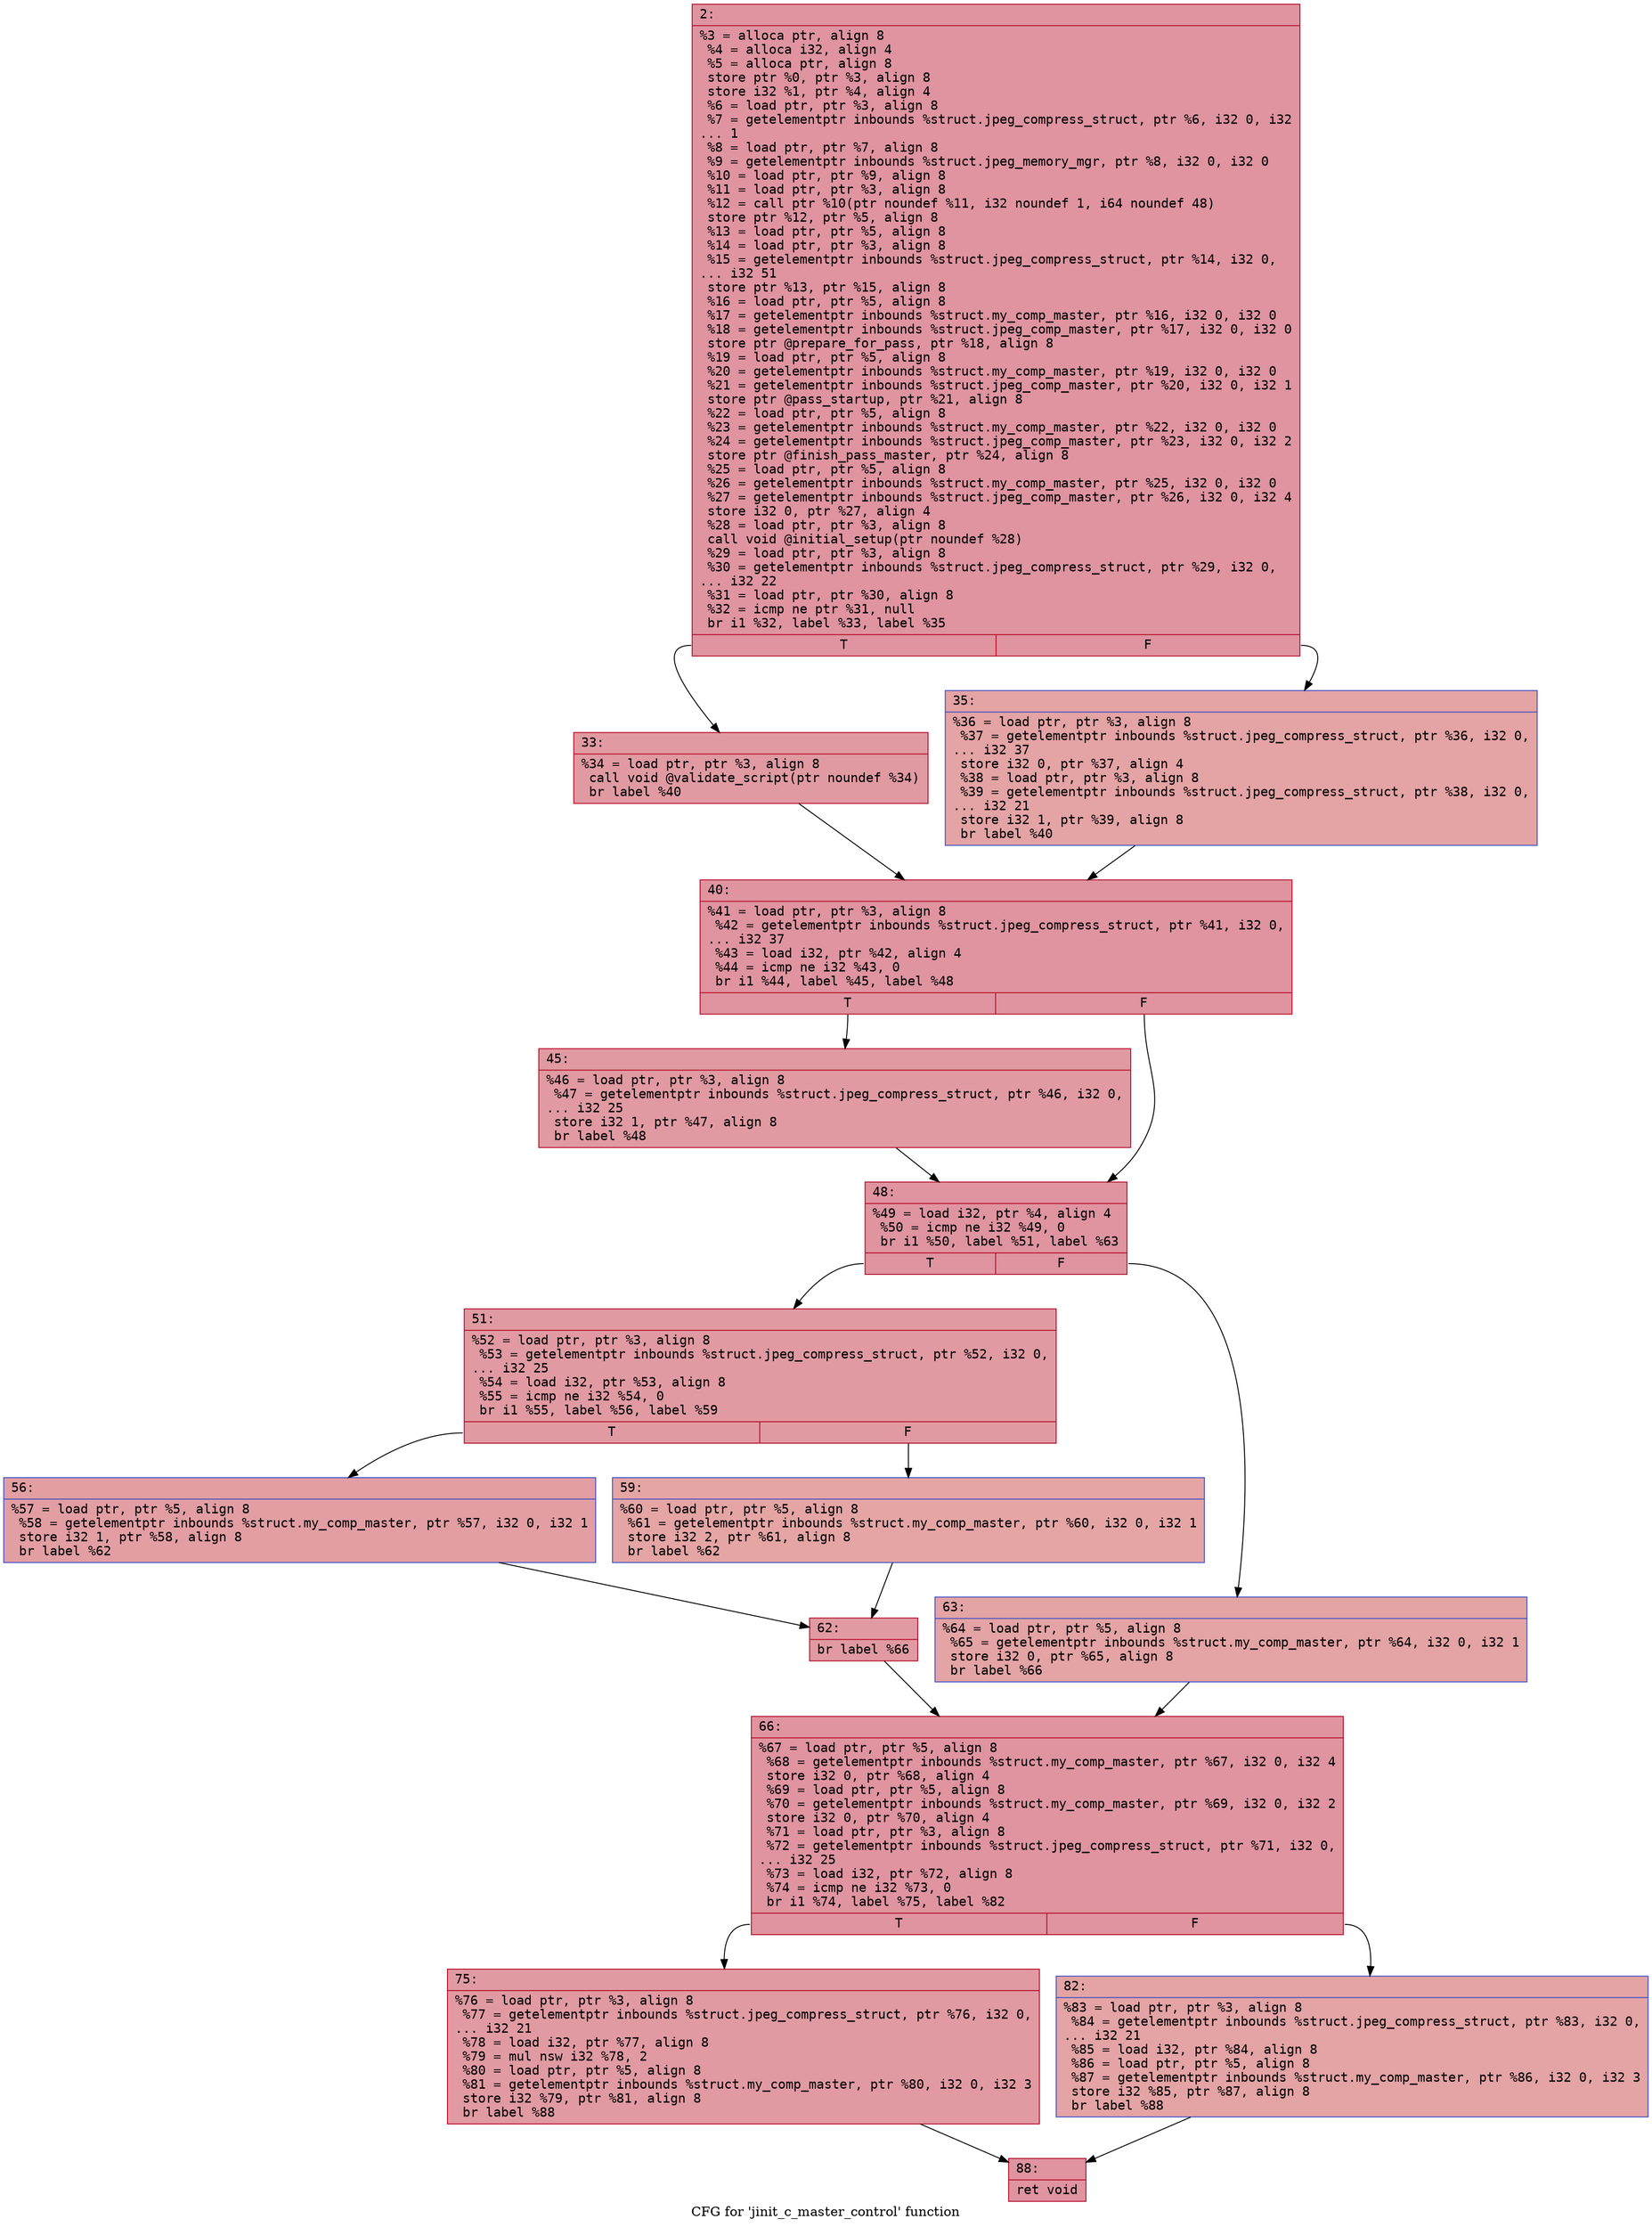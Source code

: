 digraph "CFG for 'jinit_c_master_control' function" {
	label="CFG for 'jinit_c_master_control' function";

	Node0x6000024161c0 [shape=record,color="#b70d28ff", style=filled, fillcolor="#b70d2870" fontname="Courier",label="{2:\l|  %3 = alloca ptr, align 8\l  %4 = alloca i32, align 4\l  %5 = alloca ptr, align 8\l  store ptr %0, ptr %3, align 8\l  store i32 %1, ptr %4, align 4\l  %6 = load ptr, ptr %3, align 8\l  %7 = getelementptr inbounds %struct.jpeg_compress_struct, ptr %6, i32 0, i32\l... 1\l  %8 = load ptr, ptr %7, align 8\l  %9 = getelementptr inbounds %struct.jpeg_memory_mgr, ptr %8, i32 0, i32 0\l  %10 = load ptr, ptr %9, align 8\l  %11 = load ptr, ptr %3, align 8\l  %12 = call ptr %10(ptr noundef %11, i32 noundef 1, i64 noundef 48)\l  store ptr %12, ptr %5, align 8\l  %13 = load ptr, ptr %5, align 8\l  %14 = load ptr, ptr %3, align 8\l  %15 = getelementptr inbounds %struct.jpeg_compress_struct, ptr %14, i32 0,\l... i32 51\l  store ptr %13, ptr %15, align 8\l  %16 = load ptr, ptr %5, align 8\l  %17 = getelementptr inbounds %struct.my_comp_master, ptr %16, i32 0, i32 0\l  %18 = getelementptr inbounds %struct.jpeg_comp_master, ptr %17, i32 0, i32 0\l  store ptr @prepare_for_pass, ptr %18, align 8\l  %19 = load ptr, ptr %5, align 8\l  %20 = getelementptr inbounds %struct.my_comp_master, ptr %19, i32 0, i32 0\l  %21 = getelementptr inbounds %struct.jpeg_comp_master, ptr %20, i32 0, i32 1\l  store ptr @pass_startup, ptr %21, align 8\l  %22 = load ptr, ptr %5, align 8\l  %23 = getelementptr inbounds %struct.my_comp_master, ptr %22, i32 0, i32 0\l  %24 = getelementptr inbounds %struct.jpeg_comp_master, ptr %23, i32 0, i32 2\l  store ptr @finish_pass_master, ptr %24, align 8\l  %25 = load ptr, ptr %5, align 8\l  %26 = getelementptr inbounds %struct.my_comp_master, ptr %25, i32 0, i32 0\l  %27 = getelementptr inbounds %struct.jpeg_comp_master, ptr %26, i32 0, i32 4\l  store i32 0, ptr %27, align 4\l  %28 = load ptr, ptr %3, align 8\l  call void @initial_setup(ptr noundef %28)\l  %29 = load ptr, ptr %3, align 8\l  %30 = getelementptr inbounds %struct.jpeg_compress_struct, ptr %29, i32 0,\l... i32 22\l  %31 = load ptr, ptr %30, align 8\l  %32 = icmp ne ptr %31, null\l  br i1 %32, label %33, label %35\l|{<s0>T|<s1>F}}"];
	Node0x6000024161c0:s0 -> Node0x600002416210[tooltip="2 -> 33\nProbability 62.50%" ];
	Node0x6000024161c0:s1 -> Node0x600002416260[tooltip="2 -> 35\nProbability 37.50%" ];
	Node0x600002416210 [shape=record,color="#b70d28ff", style=filled, fillcolor="#bb1b2c70" fontname="Courier",label="{33:\l|  %34 = load ptr, ptr %3, align 8\l  call void @validate_script(ptr noundef %34)\l  br label %40\l}"];
	Node0x600002416210 -> Node0x6000024162b0[tooltip="33 -> 40\nProbability 100.00%" ];
	Node0x600002416260 [shape=record,color="#3d50c3ff", style=filled, fillcolor="#c32e3170" fontname="Courier",label="{35:\l|  %36 = load ptr, ptr %3, align 8\l  %37 = getelementptr inbounds %struct.jpeg_compress_struct, ptr %36, i32 0,\l... i32 37\l  store i32 0, ptr %37, align 4\l  %38 = load ptr, ptr %3, align 8\l  %39 = getelementptr inbounds %struct.jpeg_compress_struct, ptr %38, i32 0,\l... i32 21\l  store i32 1, ptr %39, align 8\l  br label %40\l}"];
	Node0x600002416260 -> Node0x6000024162b0[tooltip="35 -> 40\nProbability 100.00%" ];
	Node0x6000024162b0 [shape=record,color="#b70d28ff", style=filled, fillcolor="#b70d2870" fontname="Courier",label="{40:\l|  %41 = load ptr, ptr %3, align 8\l  %42 = getelementptr inbounds %struct.jpeg_compress_struct, ptr %41, i32 0,\l... i32 37\l  %43 = load i32, ptr %42, align 4\l  %44 = icmp ne i32 %43, 0\l  br i1 %44, label %45, label %48\l|{<s0>T|<s1>F}}"];
	Node0x6000024162b0:s0 -> Node0x600002416300[tooltip="40 -> 45\nProbability 62.50%" ];
	Node0x6000024162b0:s1 -> Node0x600002416350[tooltip="40 -> 48\nProbability 37.50%" ];
	Node0x600002416300 [shape=record,color="#b70d28ff", style=filled, fillcolor="#bb1b2c70" fontname="Courier",label="{45:\l|  %46 = load ptr, ptr %3, align 8\l  %47 = getelementptr inbounds %struct.jpeg_compress_struct, ptr %46, i32 0,\l... i32 25\l  store i32 1, ptr %47, align 8\l  br label %48\l}"];
	Node0x600002416300 -> Node0x600002416350[tooltip="45 -> 48\nProbability 100.00%" ];
	Node0x600002416350 [shape=record,color="#b70d28ff", style=filled, fillcolor="#b70d2870" fontname="Courier",label="{48:\l|  %49 = load i32, ptr %4, align 4\l  %50 = icmp ne i32 %49, 0\l  br i1 %50, label %51, label %63\l|{<s0>T|<s1>F}}"];
	Node0x600002416350:s0 -> Node0x6000024163a0[tooltip="48 -> 51\nProbability 62.50%" ];
	Node0x600002416350:s1 -> Node0x6000024164e0[tooltip="48 -> 63\nProbability 37.50%" ];
	Node0x6000024163a0 [shape=record,color="#b70d28ff", style=filled, fillcolor="#bb1b2c70" fontname="Courier",label="{51:\l|  %52 = load ptr, ptr %3, align 8\l  %53 = getelementptr inbounds %struct.jpeg_compress_struct, ptr %52, i32 0,\l... i32 25\l  %54 = load i32, ptr %53, align 8\l  %55 = icmp ne i32 %54, 0\l  br i1 %55, label %56, label %59\l|{<s0>T|<s1>F}}"];
	Node0x6000024163a0:s0 -> Node0x6000024163f0[tooltip="51 -> 56\nProbability 62.50%" ];
	Node0x6000024163a0:s1 -> Node0x600002416440[tooltip="51 -> 59\nProbability 37.50%" ];
	Node0x6000024163f0 [shape=record,color="#3d50c3ff", style=filled, fillcolor="#be242e70" fontname="Courier",label="{56:\l|  %57 = load ptr, ptr %5, align 8\l  %58 = getelementptr inbounds %struct.my_comp_master, ptr %57, i32 0, i32 1\l  store i32 1, ptr %58, align 8\l  br label %62\l}"];
	Node0x6000024163f0 -> Node0x600002416490[tooltip="56 -> 62\nProbability 100.00%" ];
	Node0x600002416440 [shape=record,color="#3d50c3ff", style=filled, fillcolor="#c5333470" fontname="Courier",label="{59:\l|  %60 = load ptr, ptr %5, align 8\l  %61 = getelementptr inbounds %struct.my_comp_master, ptr %60, i32 0, i32 1\l  store i32 2, ptr %61, align 8\l  br label %62\l}"];
	Node0x600002416440 -> Node0x600002416490[tooltip="59 -> 62\nProbability 100.00%" ];
	Node0x600002416490 [shape=record,color="#b70d28ff", style=filled, fillcolor="#bb1b2c70" fontname="Courier",label="{62:\l|  br label %66\l}"];
	Node0x600002416490 -> Node0x600002416530[tooltip="62 -> 66\nProbability 100.00%" ];
	Node0x6000024164e0 [shape=record,color="#3d50c3ff", style=filled, fillcolor="#c32e3170" fontname="Courier",label="{63:\l|  %64 = load ptr, ptr %5, align 8\l  %65 = getelementptr inbounds %struct.my_comp_master, ptr %64, i32 0, i32 1\l  store i32 0, ptr %65, align 8\l  br label %66\l}"];
	Node0x6000024164e0 -> Node0x600002416530[tooltip="63 -> 66\nProbability 100.00%" ];
	Node0x600002416530 [shape=record,color="#b70d28ff", style=filled, fillcolor="#b70d2870" fontname="Courier",label="{66:\l|  %67 = load ptr, ptr %5, align 8\l  %68 = getelementptr inbounds %struct.my_comp_master, ptr %67, i32 0, i32 4\l  store i32 0, ptr %68, align 4\l  %69 = load ptr, ptr %5, align 8\l  %70 = getelementptr inbounds %struct.my_comp_master, ptr %69, i32 0, i32 2\l  store i32 0, ptr %70, align 4\l  %71 = load ptr, ptr %3, align 8\l  %72 = getelementptr inbounds %struct.jpeg_compress_struct, ptr %71, i32 0,\l... i32 25\l  %73 = load i32, ptr %72, align 8\l  %74 = icmp ne i32 %73, 0\l  br i1 %74, label %75, label %82\l|{<s0>T|<s1>F}}"];
	Node0x600002416530:s0 -> Node0x600002416580[tooltip="66 -> 75\nProbability 62.50%" ];
	Node0x600002416530:s1 -> Node0x6000024165d0[tooltip="66 -> 82\nProbability 37.50%" ];
	Node0x600002416580 [shape=record,color="#b70d28ff", style=filled, fillcolor="#bb1b2c70" fontname="Courier",label="{75:\l|  %76 = load ptr, ptr %3, align 8\l  %77 = getelementptr inbounds %struct.jpeg_compress_struct, ptr %76, i32 0,\l... i32 21\l  %78 = load i32, ptr %77, align 8\l  %79 = mul nsw i32 %78, 2\l  %80 = load ptr, ptr %5, align 8\l  %81 = getelementptr inbounds %struct.my_comp_master, ptr %80, i32 0, i32 3\l  store i32 %79, ptr %81, align 8\l  br label %88\l}"];
	Node0x600002416580 -> Node0x600002416620[tooltip="75 -> 88\nProbability 100.00%" ];
	Node0x6000024165d0 [shape=record,color="#3d50c3ff", style=filled, fillcolor="#c32e3170" fontname="Courier",label="{82:\l|  %83 = load ptr, ptr %3, align 8\l  %84 = getelementptr inbounds %struct.jpeg_compress_struct, ptr %83, i32 0,\l... i32 21\l  %85 = load i32, ptr %84, align 8\l  %86 = load ptr, ptr %5, align 8\l  %87 = getelementptr inbounds %struct.my_comp_master, ptr %86, i32 0, i32 3\l  store i32 %85, ptr %87, align 8\l  br label %88\l}"];
	Node0x6000024165d0 -> Node0x600002416620[tooltip="82 -> 88\nProbability 100.00%" ];
	Node0x600002416620 [shape=record,color="#b70d28ff", style=filled, fillcolor="#b70d2870" fontname="Courier",label="{88:\l|  ret void\l}"];
}
